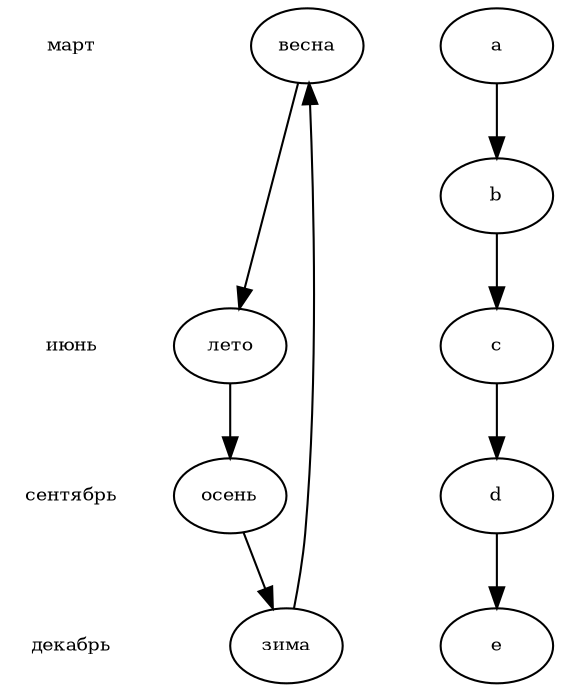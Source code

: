  digraph G
 {
   node[fontsize=9];
   { /* шкала месяцев*/
     node[shape=plaintext]; /* что бы не было видно рамок */
     edge[color=white] /* что бы не было видно стрелок */
     "март" ->  "июнь" -> "сентябрь" -> "декабрь"; 
   }
   { rank = same; "март"; "весна"; "a"; }
   { rank = same; "июнь"; "лето";}
   { rank = same; "сентябрь"; "осень"; "d"; }
   { rank = same; "декабрь"; "зима"; "e"}
   "весна" -> "лето" -> "осень" -> "зима" -> "весна"
   "a" -> "b" -> "c" -> "d" -> "e" ;
 }
 